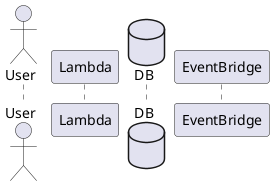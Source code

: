 @startuml
actor User
participant Lambda
database DB
participant EventBridge

!procedure $RetrieveReport($mode)
  !if ($mode == 'single')
    Lambda -> DB: Retrieve report
  !else ($mode == 'multiple')
    Lambda -> DB: Retrieve reports
  !else
    alt report id exist
      Lambda -> DB: Retrieve single report
    else report id doesn't exist
      Lambda -> DB: Retrieve multiple report
    end
  !endif
  DB -> Lambda: Report data
!endprocedure
@enduml
